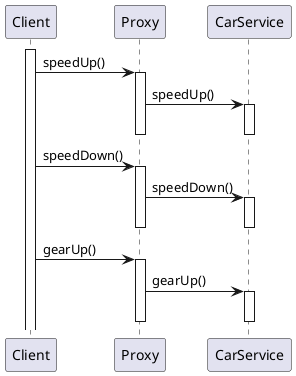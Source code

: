 ```plantuml

@startuml compactor-seq


activate Client
Client -> Proxy: speedUp()
activate Proxy
Proxy -> CarService: speedUp()
activate CarService

deactivate CarService
deactivate Proxy

Client -> Proxy: speedDown()
activate Proxy
Proxy -> CarService: speedDown()
activate CarService



deactivate CarService
deactivate Proxy

Client -> Proxy: gearUp()
activate Proxy
Proxy -> CarService: gearUp()
activate CarService


deactivate CarService
deactivate Proxy

@enduml




@enduml

```
